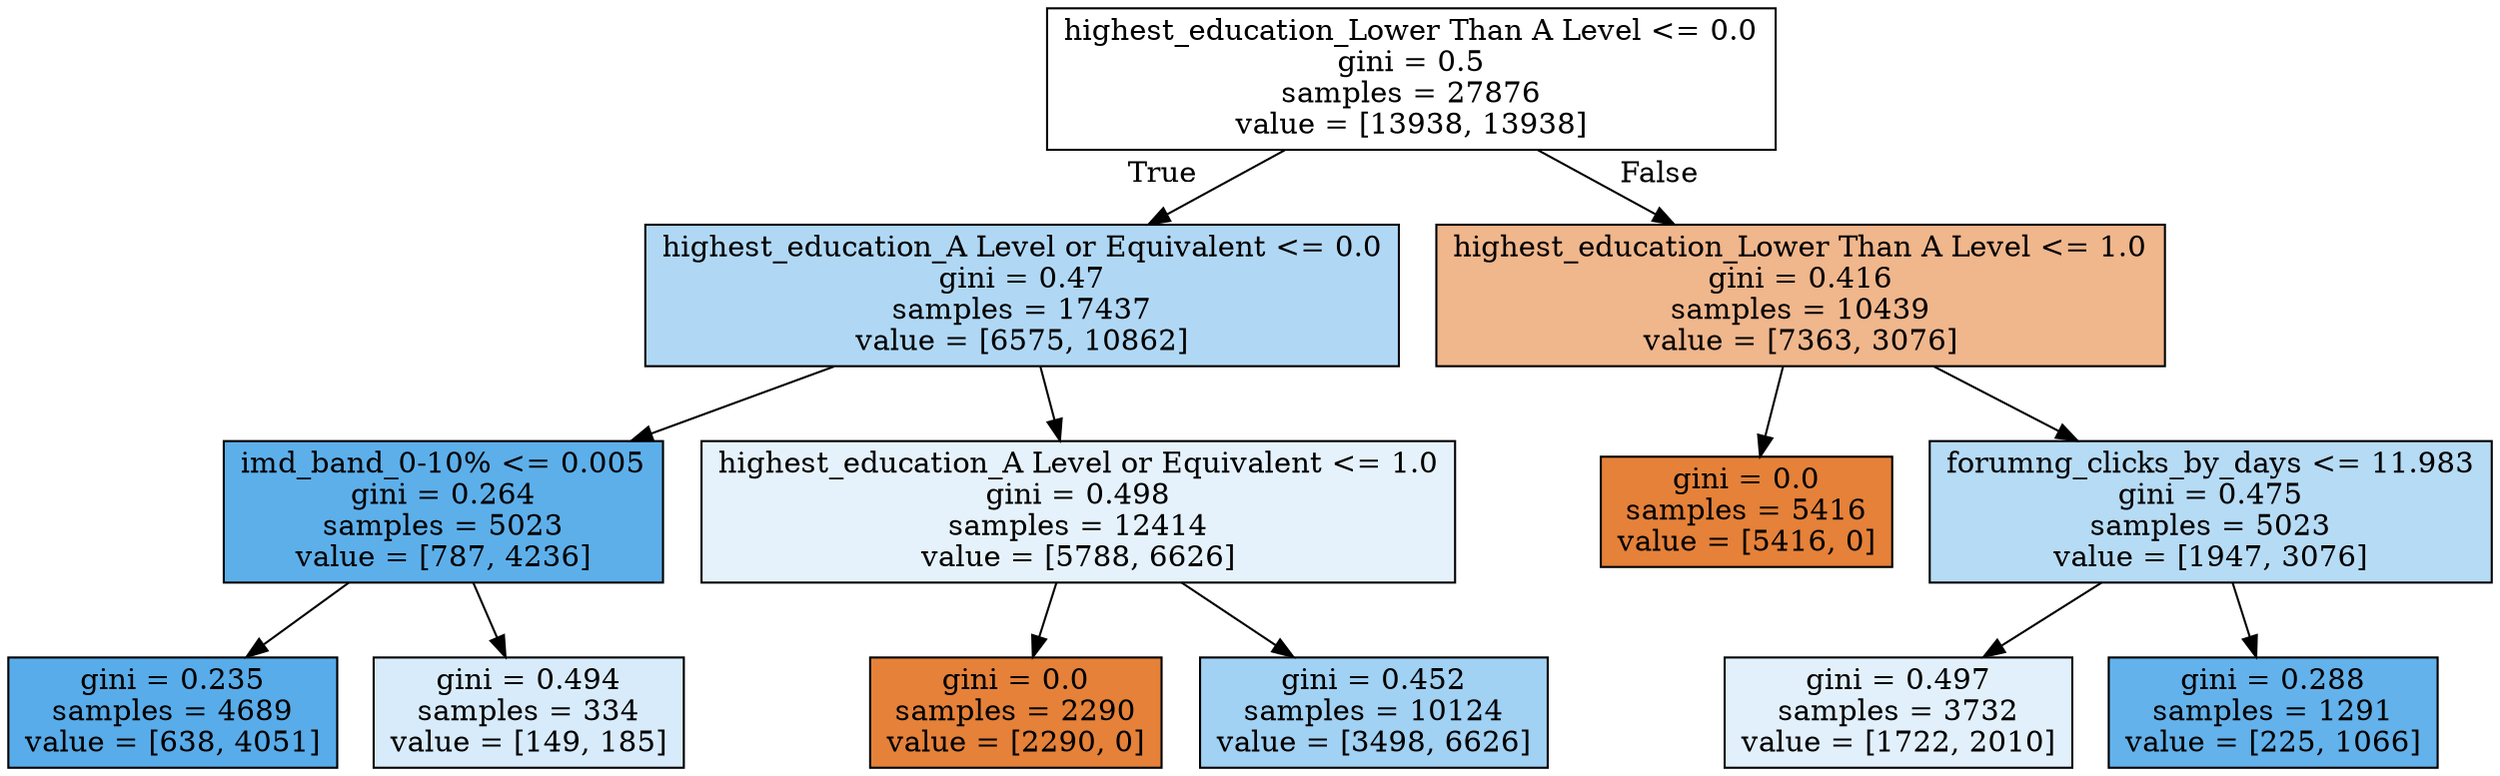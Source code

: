digraph Tree {
node [shape=box, style="filled", color="black"] ;
0 [label="highest_education_Lower Than A Level <= 0.0\ngini = 0.5\nsamples = 27876\nvalue = [13938, 13938]", fillcolor="#e5813900"] ;
1 [label="highest_education_A Level or Equivalent <= 0.0\ngini = 0.47\nsamples = 17437\nvalue = [6575, 10862]", fillcolor="#399de565"] ;
0 -> 1 [labeldistance=2.5, labelangle=45, headlabel="True"] ;
2 [label="imd_band_0-10% <= 0.005\ngini = 0.264\nsamples = 5023\nvalue = [787, 4236]", fillcolor="#399de5d0"] ;
1 -> 2 ;
3 [label="gini = 0.235\nsamples = 4689\nvalue = [638, 4051]", fillcolor="#399de5d7"] ;
2 -> 3 ;
4 [label="gini = 0.494\nsamples = 334\nvalue = [149, 185]", fillcolor="#399de532"] ;
2 -> 4 ;
5 [label="highest_education_A Level or Equivalent <= 1.0\ngini = 0.498\nsamples = 12414\nvalue = [5788, 6626]", fillcolor="#399de520"] ;
1 -> 5 ;
6 [label="gini = 0.0\nsamples = 2290\nvalue = [2290, 0]", fillcolor="#e58139ff"] ;
5 -> 6 ;
7 [label="gini = 0.452\nsamples = 10124\nvalue = [3498, 6626]", fillcolor="#399de578"] ;
5 -> 7 ;
8 [label="highest_education_Lower Than A Level <= 1.0\ngini = 0.416\nsamples = 10439\nvalue = [7363, 3076]", fillcolor="#e5813994"] ;
0 -> 8 [labeldistance=2.5, labelangle=-45, headlabel="False"] ;
9 [label="gini = 0.0\nsamples = 5416\nvalue = [5416, 0]", fillcolor="#e58139ff"] ;
8 -> 9 ;
10 [label="forumng_clicks_by_days <= 11.983\ngini = 0.475\nsamples = 5023\nvalue = [1947, 3076]", fillcolor="#399de55e"] ;
8 -> 10 ;
11 [label="gini = 0.497\nsamples = 3732\nvalue = [1722, 2010]", fillcolor="#399de525"] ;
10 -> 11 ;
12 [label="gini = 0.288\nsamples = 1291\nvalue = [225, 1066]", fillcolor="#399de5c9"] ;
10 -> 12 ;
}